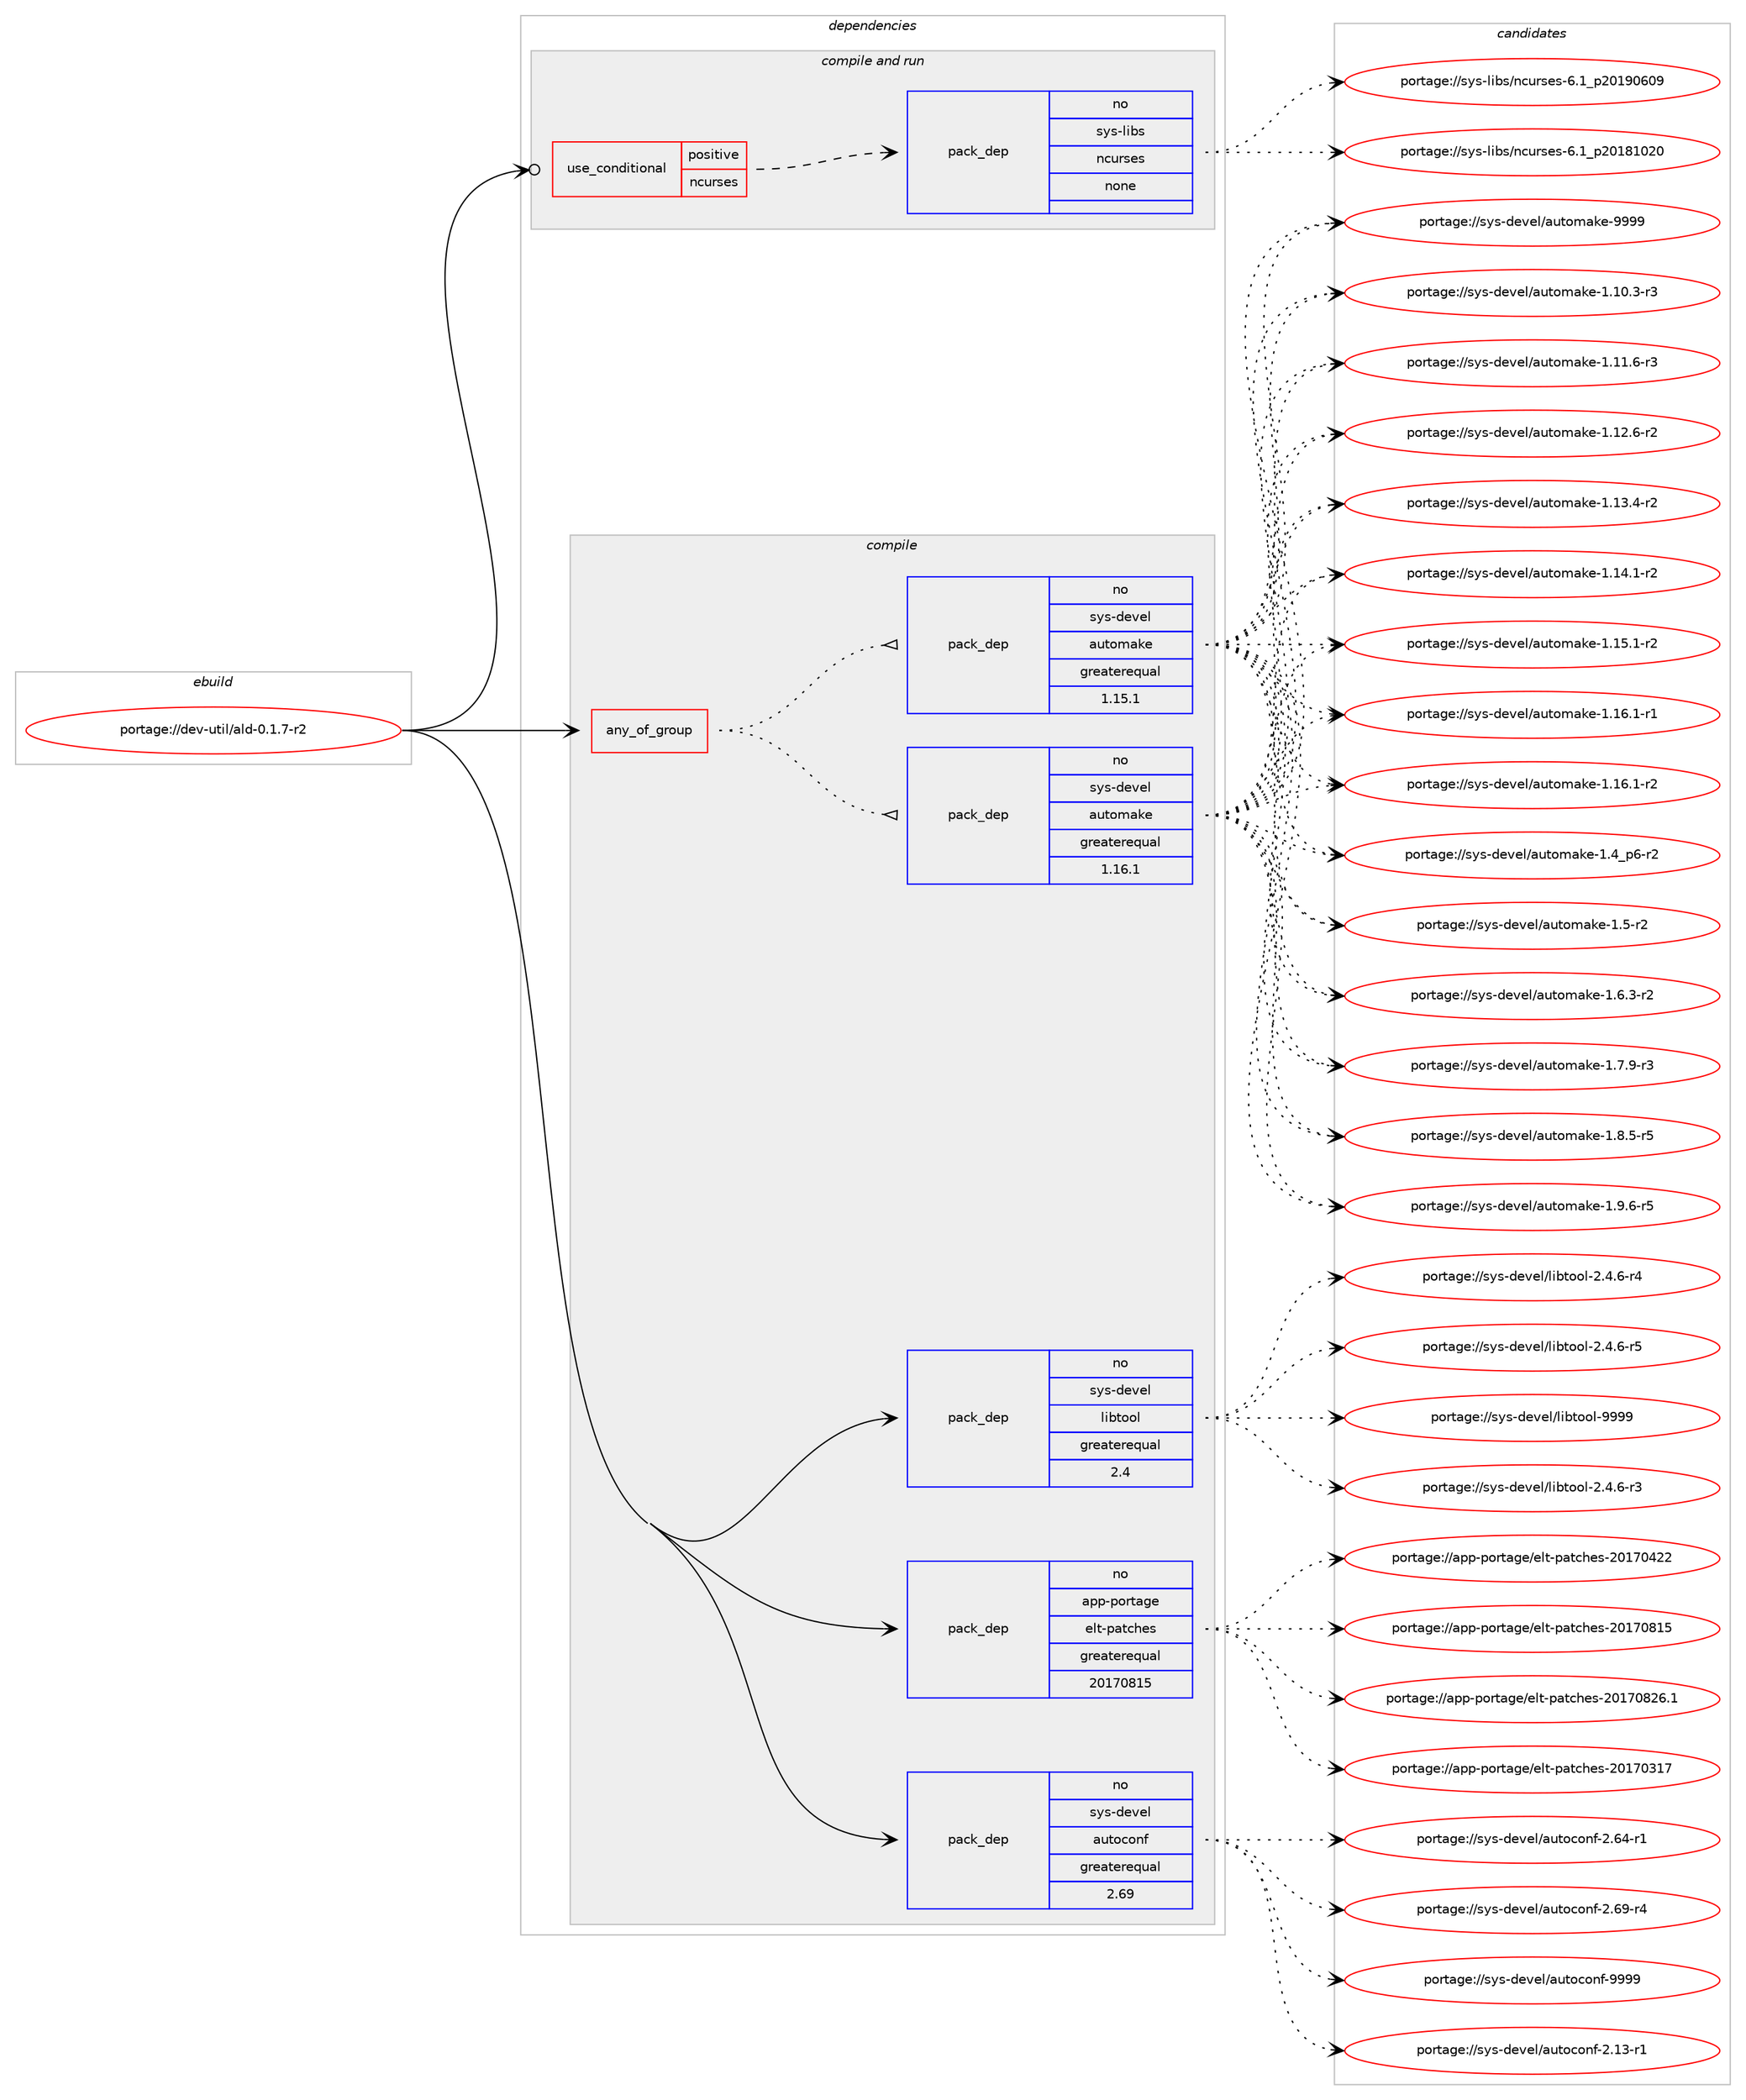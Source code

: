 digraph prolog {

# *************
# Graph options
# *************

newrank=true;
concentrate=true;
compound=true;
graph [rankdir=LR,fontname=Helvetica,fontsize=10,ranksep=1.5];#, ranksep=2.5, nodesep=0.2];
edge  [arrowhead=vee];
node  [fontname=Helvetica,fontsize=10];

# **********
# The ebuild
# **********

subgraph cluster_leftcol {
color=gray;
rank=same;
label=<<i>ebuild</i>>;
id [label="portage://dev-util/ald-0.1.7-r2", color=red, width=4, href="../dev-util/ald-0.1.7-r2.svg"];
}

# ****************
# The dependencies
# ****************

subgraph cluster_midcol {
color=gray;
label=<<i>dependencies</i>>;
subgraph cluster_compile {
fillcolor="#eeeeee";
style=filled;
label=<<i>compile</i>>;
subgraph any3527 {
dependency258333 [label=<<TABLE BORDER="0" CELLBORDER="1" CELLSPACING="0" CELLPADDING="4"><TR><TD CELLPADDING="10">any_of_group</TD></TR></TABLE>>, shape=none, color=red];subgraph pack184471 {
dependency258334 [label=<<TABLE BORDER="0" CELLBORDER="1" CELLSPACING="0" CELLPADDING="4" WIDTH="220"><TR><TD ROWSPAN="6" CELLPADDING="30">pack_dep</TD></TR><TR><TD WIDTH="110">no</TD></TR><TR><TD>sys-devel</TD></TR><TR><TD>automake</TD></TR><TR><TD>greaterequal</TD></TR><TR><TD>1.16.1</TD></TR></TABLE>>, shape=none, color=blue];
}
dependency258333:e -> dependency258334:w [weight=20,style="dotted",arrowhead="oinv"];
subgraph pack184472 {
dependency258335 [label=<<TABLE BORDER="0" CELLBORDER="1" CELLSPACING="0" CELLPADDING="4" WIDTH="220"><TR><TD ROWSPAN="6" CELLPADDING="30">pack_dep</TD></TR><TR><TD WIDTH="110">no</TD></TR><TR><TD>sys-devel</TD></TR><TR><TD>automake</TD></TR><TR><TD>greaterequal</TD></TR><TR><TD>1.15.1</TD></TR></TABLE>>, shape=none, color=blue];
}
dependency258333:e -> dependency258335:w [weight=20,style="dotted",arrowhead="oinv"];
}
id:e -> dependency258333:w [weight=20,style="solid",arrowhead="vee"];
subgraph pack184473 {
dependency258336 [label=<<TABLE BORDER="0" CELLBORDER="1" CELLSPACING="0" CELLPADDING="4" WIDTH="220"><TR><TD ROWSPAN="6" CELLPADDING="30">pack_dep</TD></TR><TR><TD WIDTH="110">no</TD></TR><TR><TD>app-portage</TD></TR><TR><TD>elt-patches</TD></TR><TR><TD>greaterequal</TD></TR><TR><TD>20170815</TD></TR></TABLE>>, shape=none, color=blue];
}
id:e -> dependency258336:w [weight=20,style="solid",arrowhead="vee"];
subgraph pack184474 {
dependency258337 [label=<<TABLE BORDER="0" CELLBORDER="1" CELLSPACING="0" CELLPADDING="4" WIDTH="220"><TR><TD ROWSPAN="6" CELLPADDING="30">pack_dep</TD></TR><TR><TD WIDTH="110">no</TD></TR><TR><TD>sys-devel</TD></TR><TR><TD>autoconf</TD></TR><TR><TD>greaterequal</TD></TR><TR><TD>2.69</TD></TR></TABLE>>, shape=none, color=blue];
}
id:e -> dependency258337:w [weight=20,style="solid",arrowhead="vee"];
subgraph pack184475 {
dependency258338 [label=<<TABLE BORDER="0" CELLBORDER="1" CELLSPACING="0" CELLPADDING="4" WIDTH="220"><TR><TD ROWSPAN="6" CELLPADDING="30">pack_dep</TD></TR><TR><TD WIDTH="110">no</TD></TR><TR><TD>sys-devel</TD></TR><TR><TD>libtool</TD></TR><TR><TD>greaterequal</TD></TR><TR><TD>2.4</TD></TR></TABLE>>, shape=none, color=blue];
}
id:e -> dependency258338:w [weight=20,style="solid",arrowhead="vee"];
}
subgraph cluster_compileandrun {
fillcolor="#eeeeee";
style=filled;
label=<<i>compile and run</i>>;
subgraph cond70262 {
dependency258339 [label=<<TABLE BORDER="0" CELLBORDER="1" CELLSPACING="0" CELLPADDING="4"><TR><TD ROWSPAN="3" CELLPADDING="10">use_conditional</TD></TR><TR><TD>positive</TD></TR><TR><TD>ncurses</TD></TR></TABLE>>, shape=none, color=red];
subgraph pack184476 {
dependency258340 [label=<<TABLE BORDER="0" CELLBORDER="1" CELLSPACING="0" CELLPADDING="4" WIDTH="220"><TR><TD ROWSPAN="6" CELLPADDING="30">pack_dep</TD></TR><TR><TD WIDTH="110">no</TD></TR><TR><TD>sys-libs</TD></TR><TR><TD>ncurses</TD></TR><TR><TD>none</TD></TR><TR><TD></TD></TR></TABLE>>, shape=none, color=blue];
}
dependency258339:e -> dependency258340:w [weight=20,style="dashed",arrowhead="vee"];
}
id:e -> dependency258339:w [weight=20,style="solid",arrowhead="odotvee"];
}
subgraph cluster_run {
fillcolor="#eeeeee";
style=filled;
label=<<i>run</i>>;
}
}

# **************
# The candidates
# **************

subgraph cluster_choices {
rank=same;
color=gray;
label=<<i>candidates</i>>;

subgraph choice184471 {
color=black;
nodesep=1;
choiceportage11512111545100101118101108479711711611110997107101454946494846514511451 [label="portage://sys-devel/automake-1.10.3-r3", color=red, width=4,href="../sys-devel/automake-1.10.3-r3.svg"];
choiceportage11512111545100101118101108479711711611110997107101454946494946544511451 [label="portage://sys-devel/automake-1.11.6-r3", color=red, width=4,href="../sys-devel/automake-1.11.6-r3.svg"];
choiceportage11512111545100101118101108479711711611110997107101454946495046544511450 [label="portage://sys-devel/automake-1.12.6-r2", color=red, width=4,href="../sys-devel/automake-1.12.6-r2.svg"];
choiceportage11512111545100101118101108479711711611110997107101454946495146524511450 [label="portage://sys-devel/automake-1.13.4-r2", color=red, width=4,href="../sys-devel/automake-1.13.4-r2.svg"];
choiceportage11512111545100101118101108479711711611110997107101454946495246494511450 [label="portage://sys-devel/automake-1.14.1-r2", color=red, width=4,href="../sys-devel/automake-1.14.1-r2.svg"];
choiceportage11512111545100101118101108479711711611110997107101454946495346494511450 [label="portage://sys-devel/automake-1.15.1-r2", color=red, width=4,href="../sys-devel/automake-1.15.1-r2.svg"];
choiceportage11512111545100101118101108479711711611110997107101454946495446494511449 [label="portage://sys-devel/automake-1.16.1-r1", color=red, width=4,href="../sys-devel/automake-1.16.1-r1.svg"];
choiceportage11512111545100101118101108479711711611110997107101454946495446494511450 [label="portage://sys-devel/automake-1.16.1-r2", color=red, width=4,href="../sys-devel/automake-1.16.1-r2.svg"];
choiceportage115121115451001011181011084797117116111109971071014549465295112544511450 [label="portage://sys-devel/automake-1.4_p6-r2", color=red, width=4,href="../sys-devel/automake-1.4_p6-r2.svg"];
choiceportage11512111545100101118101108479711711611110997107101454946534511450 [label="portage://sys-devel/automake-1.5-r2", color=red, width=4,href="../sys-devel/automake-1.5-r2.svg"];
choiceportage115121115451001011181011084797117116111109971071014549465446514511450 [label="portage://sys-devel/automake-1.6.3-r2", color=red, width=4,href="../sys-devel/automake-1.6.3-r2.svg"];
choiceportage115121115451001011181011084797117116111109971071014549465546574511451 [label="portage://sys-devel/automake-1.7.9-r3", color=red, width=4,href="../sys-devel/automake-1.7.9-r3.svg"];
choiceportage115121115451001011181011084797117116111109971071014549465646534511453 [label="portage://sys-devel/automake-1.8.5-r5", color=red, width=4,href="../sys-devel/automake-1.8.5-r5.svg"];
choiceportage115121115451001011181011084797117116111109971071014549465746544511453 [label="portage://sys-devel/automake-1.9.6-r5", color=red, width=4,href="../sys-devel/automake-1.9.6-r5.svg"];
choiceportage115121115451001011181011084797117116111109971071014557575757 [label="portage://sys-devel/automake-9999", color=red, width=4,href="../sys-devel/automake-9999.svg"];
dependency258334:e -> choiceportage11512111545100101118101108479711711611110997107101454946494846514511451:w [style=dotted,weight="100"];
dependency258334:e -> choiceportage11512111545100101118101108479711711611110997107101454946494946544511451:w [style=dotted,weight="100"];
dependency258334:e -> choiceportage11512111545100101118101108479711711611110997107101454946495046544511450:w [style=dotted,weight="100"];
dependency258334:e -> choiceportage11512111545100101118101108479711711611110997107101454946495146524511450:w [style=dotted,weight="100"];
dependency258334:e -> choiceportage11512111545100101118101108479711711611110997107101454946495246494511450:w [style=dotted,weight="100"];
dependency258334:e -> choiceportage11512111545100101118101108479711711611110997107101454946495346494511450:w [style=dotted,weight="100"];
dependency258334:e -> choiceportage11512111545100101118101108479711711611110997107101454946495446494511449:w [style=dotted,weight="100"];
dependency258334:e -> choiceportage11512111545100101118101108479711711611110997107101454946495446494511450:w [style=dotted,weight="100"];
dependency258334:e -> choiceportage115121115451001011181011084797117116111109971071014549465295112544511450:w [style=dotted,weight="100"];
dependency258334:e -> choiceportage11512111545100101118101108479711711611110997107101454946534511450:w [style=dotted,weight="100"];
dependency258334:e -> choiceportage115121115451001011181011084797117116111109971071014549465446514511450:w [style=dotted,weight="100"];
dependency258334:e -> choiceportage115121115451001011181011084797117116111109971071014549465546574511451:w [style=dotted,weight="100"];
dependency258334:e -> choiceportage115121115451001011181011084797117116111109971071014549465646534511453:w [style=dotted,weight="100"];
dependency258334:e -> choiceportage115121115451001011181011084797117116111109971071014549465746544511453:w [style=dotted,weight="100"];
dependency258334:e -> choiceportage115121115451001011181011084797117116111109971071014557575757:w [style=dotted,weight="100"];
}
subgraph choice184472 {
color=black;
nodesep=1;
choiceportage11512111545100101118101108479711711611110997107101454946494846514511451 [label="portage://sys-devel/automake-1.10.3-r3", color=red, width=4,href="../sys-devel/automake-1.10.3-r3.svg"];
choiceportage11512111545100101118101108479711711611110997107101454946494946544511451 [label="portage://sys-devel/automake-1.11.6-r3", color=red, width=4,href="../sys-devel/automake-1.11.6-r3.svg"];
choiceportage11512111545100101118101108479711711611110997107101454946495046544511450 [label="portage://sys-devel/automake-1.12.6-r2", color=red, width=4,href="../sys-devel/automake-1.12.6-r2.svg"];
choiceportage11512111545100101118101108479711711611110997107101454946495146524511450 [label="portage://sys-devel/automake-1.13.4-r2", color=red, width=4,href="../sys-devel/automake-1.13.4-r2.svg"];
choiceportage11512111545100101118101108479711711611110997107101454946495246494511450 [label="portage://sys-devel/automake-1.14.1-r2", color=red, width=4,href="../sys-devel/automake-1.14.1-r2.svg"];
choiceportage11512111545100101118101108479711711611110997107101454946495346494511450 [label="portage://sys-devel/automake-1.15.1-r2", color=red, width=4,href="../sys-devel/automake-1.15.1-r2.svg"];
choiceportage11512111545100101118101108479711711611110997107101454946495446494511449 [label="portage://sys-devel/automake-1.16.1-r1", color=red, width=4,href="../sys-devel/automake-1.16.1-r1.svg"];
choiceportage11512111545100101118101108479711711611110997107101454946495446494511450 [label="portage://sys-devel/automake-1.16.1-r2", color=red, width=4,href="../sys-devel/automake-1.16.1-r2.svg"];
choiceportage115121115451001011181011084797117116111109971071014549465295112544511450 [label="portage://sys-devel/automake-1.4_p6-r2", color=red, width=4,href="../sys-devel/automake-1.4_p6-r2.svg"];
choiceportage11512111545100101118101108479711711611110997107101454946534511450 [label="portage://sys-devel/automake-1.5-r2", color=red, width=4,href="../sys-devel/automake-1.5-r2.svg"];
choiceportage115121115451001011181011084797117116111109971071014549465446514511450 [label="portage://sys-devel/automake-1.6.3-r2", color=red, width=4,href="../sys-devel/automake-1.6.3-r2.svg"];
choiceportage115121115451001011181011084797117116111109971071014549465546574511451 [label="portage://sys-devel/automake-1.7.9-r3", color=red, width=4,href="../sys-devel/automake-1.7.9-r3.svg"];
choiceportage115121115451001011181011084797117116111109971071014549465646534511453 [label="portage://sys-devel/automake-1.8.5-r5", color=red, width=4,href="../sys-devel/automake-1.8.5-r5.svg"];
choiceportage115121115451001011181011084797117116111109971071014549465746544511453 [label="portage://sys-devel/automake-1.9.6-r5", color=red, width=4,href="../sys-devel/automake-1.9.6-r5.svg"];
choiceportage115121115451001011181011084797117116111109971071014557575757 [label="portage://sys-devel/automake-9999", color=red, width=4,href="../sys-devel/automake-9999.svg"];
dependency258335:e -> choiceportage11512111545100101118101108479711711611110997107101454946494846514511451:w [style=dotted,weight="100"];
dependency258335:e -> choiceportage11512111545100101118101108479711711611110997107101454946494946544511451:w [style=dotted,weight="100"];
dependency258335:e -> choiceportage11512111545100101118101108479711711611110997107101454946495046544511450:w [style=dotted,weight="100"];
dependency258335:e -> choiceportage11512111545100101118101108479711711611110997107101454946495146524511450:w [style=dotted,weight="100"];
dependency258335:e -> choiceportage11512111545100101118101108479711711611110997107101454946495246494511450:w [style=dotted,weight="100"];
dependency258335:e -> choiceportage11512111545100101118101108479711711611110997107101454946495346494511450:w [style=dotted,weight="100"];
dependency258335:e -> choiceportage11512111545100101118101108479711711611110997107101454946495446494511449:w [style=dotted,weight="100"];
dependency258335:e -> choiceportage11512111545100101118101108479711711611110997107101454946495446494511450:w [style=dotted,weight="100"];
dependency258335:e -> choiceportage115121115451001011181011084797117116111109971071014549465295112544511450:w [style=dotted,weight="100"];
dependency258335:e -> choiceportage11512111545100101118101108479711711611110997107101454946534511450:w [style=dotted,weight="100"];
dependency258335:e -> choiceportage115121115451001011181011084797117116111109971071014549465446514511450:w [style=dotted,weight="100"];
dependency258335:e -> choiceportage115121115451001011181011084797117116111109971071014549465546574511451:w [style=dotted,weight="100"];
dependency258335:e -> choiceportage115121115451001011181011084797117116111109971071014549465646534511453:w [style=dotted,weight="100"];
dependency258335:e -> choiceportage115121115451001011181011084797117116111109971071014549465746544511453:w [style=dotted,weight="100"];
dependency258335:e -> choiceportage115121115451001011181011084797117116111109971071014557575757:w [style=dotted,weight="100"];
}
subgraph choice184473 {
color=black;
nodesep=1;
choiceportage97112112451121111141169710310147101108116451129711699104101115455048495548514955 [label="portage://app-portage/elt-patches-20170317", color=red, width=4,href="../app-portage/elt-patches-20170317.svg"];
choiceportage97112112451121111141169710310147101108116451129711699104101115455048495548525050 [label="portage://app-portage/elt-patches-20170422", color=red, width=4,href="../app-portage/elt-patches-20170422.svg"];
choiceportage97112112451121111141169710310147101108116451129711699104101115455048495548564953 [label="portage://app-portage/elt-patches-20170815", color=red, width=4,href="../app-portage/elt-patches-20170815.svg"];
choiceportage971121124511211111411697103101471011081164511297116991041011154550484955485650544649 [label="portage://app-portage/elt-patches-20170826.1", color=red, width=4,href="../app-portage/elt-patches-20170826.1.svg"];
dependency258336:e -> choiceportage97112112451121111141169710310147101108116451129711699104101115455048495548514955:w [style=dotted,weight="100"];
dependency258336:e -> choiceportage97112112451121111141169710310147101108116451129711699104101115455048495548525050:w [style=dotted,weight="100"];
dependency258336:e -> choiceportage97112112451121111141169710310147101108116451129711699104101115455048495548564953:w [style=dotted,weight="100"];
dependency258336:e -> choiceportage971121124511211111411697103101471011081164511297116991041011154550484955485650544649:w [style=dotted,weight="100"];
}
subgraph choice184474 {
color=black;
nodesep=1;
choiceportage1151211154510010111810110847971171161119911111010245504649514511449 [label="portage://sys-devel/autoconf-2.13-r1", color=red, width=4,href="../sys-devel/autoconf-2.13-r1.svg"];
choiceportage1151211154510010111810110847971171161119911111010245504654524511449 [label="portage://sys-devel/autoconf-2.64-r1", color=red, width=4,href="../sys-devel/autoconf-2.64-r1.svg"];
choiceportage1151211154510010111810110847971171161119911111010245504654574511452 [label="portage://sys-devel/autoconf-2.69-r4", color=red, width=4,href="../sys-devel/autoconf-2.69-r4.svg"];
choiceportage115121115451001011181011084797117116111991111101024557575757 [label="portage://sys-devel/autoconf-9999", color=red, width=4,href="../sys-devel/autoconf-9999.svg"];
dependency258337:e -> choiceportage1151211154510010111810110847971171161119911111010245504649514511449:w [style=dotted,weight="100"];
dependency258337:e -> choiceportage1151211154510010111810110847971171161119911111010245504654524511449:w [style=dotted,weight="100"];
dependency258337:e -> choiceportage1151211154510010111810110847971171161119911111010245504654574511452:w [style=dotted,weight="100"];
dependency258337:e -> choiceportage115121115451001011181011084797117116111991111101024557575757:w [style=dotted,weight="100"];
}
subgraph choice184475 {
color=black;
nodesep=1;
choiceportage1151211154510010111810110847108105981161111111084550465246544511451 [label="portage://sys-devel/libtool-2.4.6-r3", color=red, width=4,href="../sys-devel/libtool-2.4.6-r3.svg"];
choiceportage1151211154510010111810110847108105981161111111084550465246544511452 [label="portage://sys-devel/libtool-2.4.6-r4", color=red, width=4,href="../sys-devel/libtool-2.4.6-r4.svg"];
choiceportage1151211154510010111810110847108105981161111111084550465246544511453 [label="portage://sys-devel/libtool-2.4.6-r5", color=red, width=4,href="../sys-devel/libtool-2.4.6-r5.svg"];
choiceportage1151211154510010111810110847108105981161111111084557575757 [label="portage://sys-devel/libtool-9999", color=red, width=4,href="../sys-devel/libtool-9999.svg"];
dependency258338:e -> choiceportage1151211154510010111810110847108105981161111111084550465246544511451:w [style=dotted,weight="100"];
dependency258338:e -> choiceportage1151211154510010111810110847108105981161111111084550465246544511452:w [style=dotted,weight="100"];
dependency258338:e -> choiceportage1151211154510010111810110847108105981161111111084550465246544511453:w [style=dotted,weight="100"];
dependency258338:e -> choiceportage1151211154510010111810110847108105981161111111084557575757:w [style=dotted,weight="100"];
}
subgraph choice184476 {
color=black;
nodesep=1;
choiceportage1151211154510810598115471109911711411510111545544649951125048495649485048 [label="portage://sys-libs/ncurses-6.1_p20181020", color=red, width=4,href="../sys-libs/ncurses-6.1_p20181020.svg"];
choiceportage1151211154510810598115471109911711411510111545544649951125048495748544857 [label="portage://sys-libs/ncurses-6.1_p20190609", color=red, width=4,href="../sys-libs/ncurses-6.1_p20190609.svg"];
dependency258340:e -> choiceportage1151211154510810598115471109911711411510111545544649951125048495649485048:w [style=dotted,weight="100"];
dependency258340:e -> choiceportage1151211154510810598115471109911711411510111545544649951125048495748544857:w [style=dotted,weight="100"];
}
}

}
